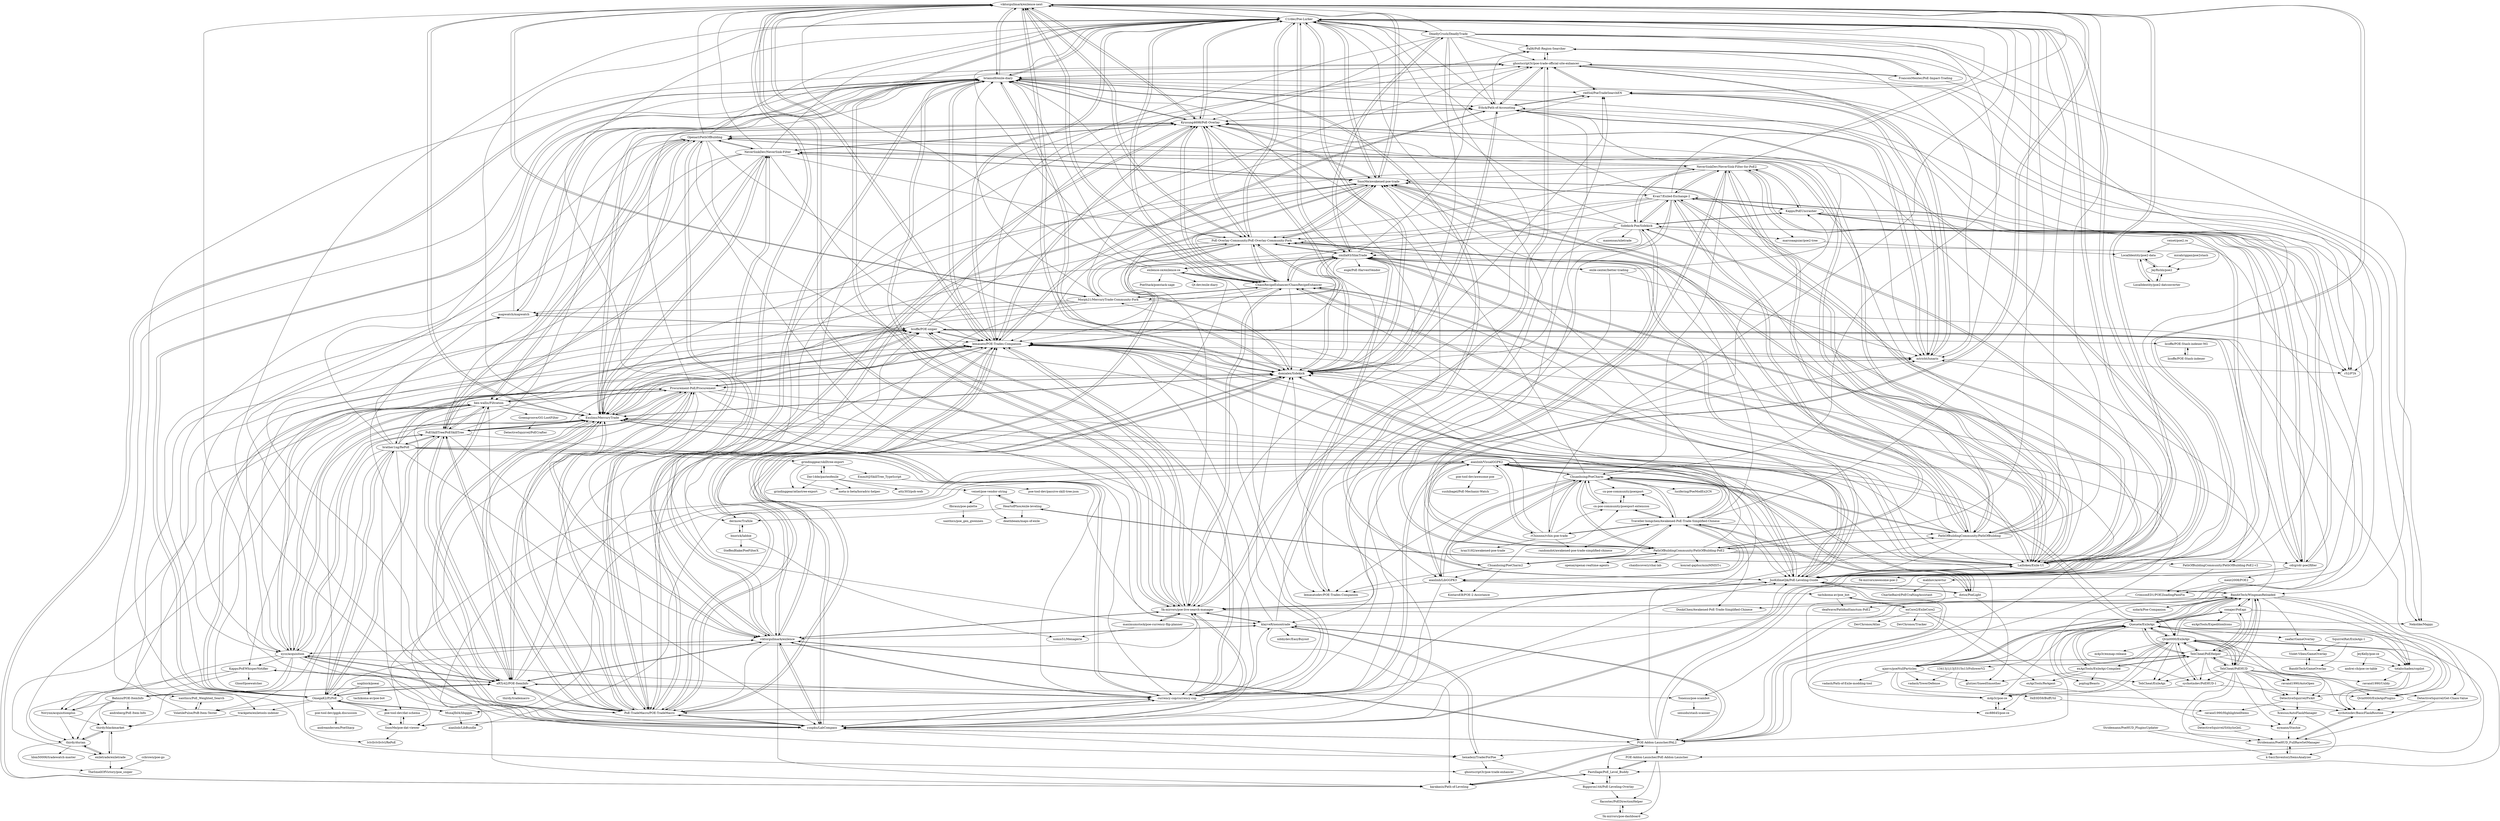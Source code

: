 digraph G {
"viktorgullmark/exilence-next" -> "C1rdec/Poe-Lurker"
"viktorgullmark/exilence-next" -> "ChaosRecipeEnhancer/ChaosRecipeEnhancer"
"viktorgullmark/exilence-next" -> "Kyusung4698/PoE-Overlay"
"viktorgullmark/exilence-next" -> "SnosMe/awakened-poe-trade"
"viktorgullmark/exilence-next" -> "lemasato/POE-Trades-Companion"
"viktorgullmark/exilence-next" -> "JusKillmeQik/PoE-Leveling-Guide"
"viktorgullmark/exilence-next" -> "PoE-Overlay-Community/PoE-Overlay-Community-Fork"
"viktorgullmark/exilence-next" -> "viktorgullmark/exilence"
"viktorgullmark/exilence-next" -> "domialex/Sidekick"
"viktorgullmark/exilence-next" -> "briansd9/exile-diary"
"viktorgullmark/exilence-next" -> "Exslims/MercuryTrade"
"viktorgullmark/exilence-next" -> "Lailloken/Exile-UI"
"viktorgullmark/exilence-next" -> "currency-cop/currency-cop"
"viktorgullmark/exilence-next" -> "5k-mirrors/poe-live-search-manager"
"viktorgullmark/exilence-next" -> "Morph21/MercuryTrade-Community-Fork"
"nogilnick/poeai" -> "OmegaK2/PyPoE"
"nogilnick/poeai" -> "tachikoma-av/poe-bot"
"yznpku/LabCompass" -> "lemasato/POE-Trades-Companion"
"yznpku/LabCompass" -> "Exslims/MercuryTrade"
"yznpku/LabCompass" -> "licoffe/POE-sniper"
"yznpku/LabCompass" -> "PoE-TradeMacro/POE-TradeMacro"
"yznpku/LabCompass" -> "hexadezi/TraderForPoe"
"yznpku/LabCompass" -> "POE-Addon-Launcher/PAL2"
"yznpku/LabCompass" -> "currency-cop/currency-cop"
"yznpku/LabCompass" -> "domialex/Sidekick"
"yznpku/LabCompass" -> "viktorgullmark/exilence"
"yznpku/LabCompass" -> "5k-mirrors/poe-live-search-manager"
"yznpku/LabCompass" -> "C1rdec/Poe-Lurker"
"yznpku/LabCompass" -> "JusKillmeQik/PoE-Leveling-Guide"
"yznpku/LabCompass" -> "briansd9/exile-diary"
"yznpku/LabCompass" -> "aRTy42/POE-ItemInfo"
"yznpku/LabCompass" -> "viktorgullmark/exilence-next"
"Pastillage/PoE_Level_Buddy" -> "karakasis/Path-of-Leveling"
"Pastillage/PoE_Level_Buddy" -> "Biggoron144/PoE-Leveling-Overlay"
"Pastillage/PoE_Level_Buddy" -> "POE-Addon-Launcher/PoE-Addon-Launcher"
"xyzz/acquisition" -> "Procurement-PoE/Procurement"
"xyzz/acquisition" -> "PoESkillTree/PoESkillTree"
"xyzz/acquisition" -> "ben-wallis/Filtration"
"xyzz/acquisition" -> "Exslims/MercuryTrade"
"xyzz/acquisition" -> "aRTy42/POE-ItemInfo"
"xyzz/acquisition" -> "lemasato/POE-Trades-Companion"
"xyzz/acquisition" -> "PoE-TradeMacro/POE-TradeMacro"
"xyzz/acquisition" -> "viktorgullmark/exilence"
"xyzz/acquisition" -> "Novynn/acquisitionplus"
"xyzz/acquisition" -> "Bahnzo/POE-ItemInfo"
"xyzz/acquisition" -> "Kapps/PoEWhisperNotifier"
"xyzz/acquisition" -> "thirdy/blackmarket"
"xyzz/acquisition" -> "licoffe/POE-sniper"
"xyzz/acquisition" -> "currency-cop/currency-cop"
"xyzz/acquisition" -> "yznpku/LabCompass"
"mahhov/arevtur" -> "CharlieBaird/PoECraftingAssistant"
"mahhov/arevtur" -> "m4p3r/poe-ce"
"briansd9/exile-diary" -> "ghostscript3r/poe-trade-official-site-enhancer"
"briansd9/exile-diary" -> "domialex/Sidekick"
"briansd9/exile-diary" -> "Ethck/Path-of-Accounting"
"briansd9/exile-diary" -> "C1rdec/Poe-Lurker"
"briansd9/exile-diary" -> "lemasato/POE-Trades-Companion"
"briansd9/exile-diary" -> "viktorgullmark/exilence-next"
"briansd9/exile-diary" -> "mapwatch/mapwatch"
"briansd9/exile-diary" -> "viktorgullmark/exilence"
"briansd9/exile-diary" -> "JusKillmeQik/PoE-Leveling-Guide"
"briansd9/exile-diary" -> "Kyusung4698/PoE-Overlay"
"briansd9/exile-diary" -> "mtricht/lunaris"
"briansd9/exile-diary" -> "karakasis/Path-of-Leveling"
"briansd9/exile-diary" -> "redSol/PoeTradeSearchEN"
"briansd9/exile-diary" -> "5k-mirrors/poe-live-search-manager"
"briansd9/exile-diary" -> "OmegaK2/PyPoE"
"JusKillmeQik/PoE-Leveling-Guide" -> "ChaosRecipeEnhancer/ChaosRecipeEnhancer"
"JusKillmeQik/PoE-Leveling-Guide" -> "C1rdec/Poe-Lurker"
"JusKillmeQik/PoE-Leveling-Guide" -> "PoE-Overlay-Community/PoE-Overlay-Community-Fork"
"JusKillmeQik/PoE-Leveling-Guide" -> "viktorgullmark/exilence-next"
"JusKillmeQik/PoE-Leveling-Guide" -> "lemasato/POE-Trades-Companion"
"JusKillmeQik/PoE-Leveling-Guide" -> "briansd9/exile-diary"
"JusKillmeQik/PoE-Leveling-Guide" -> "zmilla93/SlimTrade"
"JusKillmeQik/PoE-Leveling-Guide" -> "Lailloken/Exile-UI"
"JusKillmeQik/PoE-Leveling-Guide" -> "SnosMe/awakened-poe-trade"
"JusKillmeQik/PoE-Leveling-Guide" -> "Kyusung4698/PoE-Overlay"
"JusKillmeQik/PoE-Leveling-Guide" -> "domialex/Sidekick"
"JusKillmeQik/PoE-Leveling-Guide" -> "5k-mirrors/poe-live-search-manager"
"JusKillmeQik/PoE-Leveling-Guide" -> "Exslims/MercuryTrade"
"JusKillmeQik/PoE-Leveling-Guide" -> "BanditTech/WingmanReloaded"
"JusKillmeQik/PoE-Leveling-Guide" -> "POE-Addon-Launcher/PAL2"
"exile-center/better-trading" -> "mtricht/lunaris"
"exile-center/better-trading" -> "zmilla93/SlimTrade"
"exile-center/better-trading" -> "Ethck/Path-of-Accounting"
"exile-center/better-trading" -> "klayveR/xenontrade"
"Qvin0000/ExileApi" -> "Qvin0000/ExileApiPlugins"
"Qvin0000/ExileApi" -> "Queuete/ExileApi"
"Qvin0000/ExileApi" -> "sychotixdev/PoEHUD-1"
"Qvin0000/ExileApi" -> "TehCheat/PoEHelper"
"Qvin0000/ExileApi" -> "TehCheat/PoEHUD"
"Qvin0000/ExileApi" -> "TehCheat/ExileApi"
"Qvin0000/ExileApi" -> "m4p3r/exmap-release"
"Qvin0000/ExileApi" -> "DetectiveSquirrel/Pickit"
"Qvin0000/ExileApi" -> "sychotixdev/BasicFlaskRoutine"
"Qvin0000/ExileApi" -> "ravand1990/AutoOpen"
"Qvin0000/ExileApi" -> "ajaxvs/poeNullParticles"
"Qvin0000/ExileApi" -> "totalschaden/copilot"
"Qvin0000/ExileApi" -> "m4p3r/poe-ce"
"Qvin0000/ExileApi" -> "BanditTech/WingmanReloaded"
"Qvin0000/ExileApi" -> "zxc88645/poe-ce"
"BanditTech/WingmanReloaded" -> "TehCheat/PoEHelper"
"BanditTech/WingmanReloaded" -> "Queuete/ExileApi"
"BanditTech/WingmanReloaded" -> "ajaxvs/poeNullParticles"
"BanditTech/WingmanReloaded" -> "Qvin0000/ExileApi"
"BanditTech/WingmanReloaded" -> "5k-mirrors/poe-live-search-manager"
"BanditTech/WingmanReloaded" -> "nidark/Poe-Companion"
"BanditTech/WingmanReloaded" -> "nymann/Stashie"
"BanditTech/WingmanReloaded" -> "conajer/PoEapi"
"BanditTech/WingmanReloaded" -> "JusKillmeQik/PoE-Leveling-Guide"
"BanditTech/WingmanReloaded" -> "TehCheat/PoEHUD"
"BanditTech/WingmanReloaded" -> "sychotixdev/BasicFlaskRoutine"
"BanditTech/WingmanReloaded" -> "Qvin0000/ExileApiPlugins"
"BanditTech/WingmanReloaded" -> "lemasato/POE-Trades-Companion"
"BanditTech/WingmanReloaded" -> "totalschaden/copilot"
"BanditTech/WingmanReloaded" -> "zaafar/GameOverlay"
"POE-Addon-Launcher/PAL2" -> "Pastillage/PoE_Level_Buddy"
"POE-Addon-Launcher/PAL2" -> "karakasis/Path-of-Leveling"
"POE-Addon-Launcher/PAL2" -> "POE-Addon-Launcher/PoE-Addon-Launcher"
"POE-Addon-Launcher/PAL2" -> "klayveR/xenontrade"
"POE-Addon-Launcher/PAL2" -> "Ethck/Path-of-Accounting"
"POE-Addon-Launcher/PAL2" -> "yznpku/LabCompass"
"POE-Addon-Launcher/PAL2" -> "lemasato/POE-Trades-Companion"
"POE-Addon-Launcher/PAL2" -> "domialex/Sidekick"
"POE-Addon-Launcher/PAL2" -> "JusKillmeQik/PoE-Leveling-Guide"
"POE-Addon-Launcher/PAL2" -> "briansd9/exile-diary"
"POE-Addon-Launcher/PAL2" -> "mtricht/lunaris"
"POE-Addon-Launcher/PAL2" -> "viktorgullmark/exilence"
"POE-Addon-Launcher/PAL2" -> "Exslims/MercuryTrade"
"POE-Addon-Launcher/PAL2" -> "hexadezi/TraderForPoe"
"sychotixdev/PoEHUD-1" -> "Qvin0000/ExileApiPlugins"
"sychotixdev/PoEHUD-1" -> "m4p3r/poe-ce"
"sychotixdev/PoEHUD-1" -> "Qvin0000/ExileApi"
"POE-Addon-Launcher/PoE-Addon-Launcher" -> "5k-mirrors/poe-dashboard"
"POE-Addon-Launcher/PoE-Addon-Launcher" -> "flacostec/PoEDirectionHelper"
"POE-Addon-Launcher/PoE-Addon-Launcher" -> "Pastillage/PoE_Level_Buddy"
"Procurement-PoE/Procurement" -> "xyzz/acquisition"
"Procurement-PoE/Procurement" -> "PoESkillTree/PoESkillTree"
"Procurement-PoE/Procurement" -> "lemasato/POE-Trades-Companion"
"Procurement-PoE/Procurement" -> "ben-wallis/Filtration"
"Procurement-PoE/Procurement" -> "Exslims/MercuryTrade"
"Procurement-PoE/Procurement" -> "aRTy42/POE-ItemInfo"
"Procurement-PoE/Procurement" -> "domialex/Sidekick"
"Procurement-PoE/Procurement" -> "PoE-TradeMacro/POE-TradeMacro"
"Procurement-PoE/Procurement" -> "karakasis/Path-of-Leveling"
"Procurement-PoE/Procurement" -> "viktorgullmark/exilence"
"Procurement-PoE/Procurement" -> "briansd9/exile-diary"
"Procurement-PoE/Procurement" -> "JusKillmeQik/PoE-Leveling-Guide"
"Procurement-PoE/Procurement" -> "currency-cop/currency-cop"
"Procurement-PoE/Procurement" -> "OmegaK2/PyPoE"
"Procurement-PoE/Procurement" -> "yznpku/LabCompass"
"currency-cop/currency-cop" -> "Exslims/MercuryTrade"
"currency-cop/currency-cop" -> "lemasato/POE-Trades-Companion"
"currency-cop/currency-cop" -> "viktorgullmark/exilence"
"currency-cop/currency-cop" -> "briansd9/exile-diary"
"currency-cop/currency-cop" -> "PoE-TradeMacro/POE-TradeMacro"
"currency-cop/currency-cop" -> "viktorgullmark/exilence-next"
"currency-cop/currency-cop" -> "yznpku/LabCompass"
"currency-cop/currency-cop" -> "aRTy42/POE-ItemInfo"
"currency-cop/currency-cop" -> "domialex/Sidekick"
"currency-cop/currency-cop" -> "Kyusung4698/PoE-Overlay"
"currency-cop/currency-cop" -> "klayveR/xenontrade"
"currency-cop/currency-cop" -> "licoffe/POE-sniper"
"currency-cop/currency-cop" -> "JusKillmeQik/PoE-Leveling-Guide"
"currency-cop/currency-cop" -> "C1rdec/Poe-Lurker"
"currency-cop/currency-cop" -> "Ethck/Path-of-Accounting"
"hexadezi/TraderForPoe" -> "klayveR/xenontrade"
"hexadezi/TraderForPoe" -> "Biggoron144/PoE-Leveling-Overlay"
"hexadezi/TraderForPoe" -> "ghostscript3r/poe-trade-enhancer"
"klayveR/xenontrade" -> "hexadezi/TraderForPoe"
"klayveR/xenontrade" -> "viktorgullmark/exilence"
"klayveR/xenontrade" -> "POE-Addon-Launcher/PoE-Addon-Launcher"
"klayveR/xenontrade" -> "POE-Addon-Launcher/PAL2"
"klayveR/xenontrade" -> "lemasato/POE-Trades-Companion"
"klayveR/xenontrade" -> "redSol/PoeTradeSearchEN"
"klayveR/xenontrade" -> "nibbydev/EasyBuyout"
"klayveR/xenontrade" -> "5k-mirrors/poe-live-search-manager"
"klayveR/xenontrade" -> "karakasis/Path-of-Leveling"
"maximumstock/poe-currency-flip-planner" -> "5k-mirrors/poe-live-search-manager"
"maximumstock/poe-currency-flip-planner" -> "nomis51/Menagerie"
"maximumstock/poe-currency-flip-planner" -> "ghostscript3r/poe-trade-official-site-enhancer"
"VolatilePulse/PoB-Item-Tester" -> "xanthics/PoE_Weighted_Search"
"VolatilePulse/PoB-Item-Tester" -> "briansd9/exile-diary"
"zmilla93/SlimTrade" -> "Morph21/MercuryTrade-Community-Fork"
"zmilla93/SlimTrade" -> "C1rdec/Poe-Lurker"
"zmilla93/SlimTrade" -> "JusKillmeQik/PoE-Leveling-Guide"
"zmilla93/SlimTrade" -> "DeadlyCrush/DeadlyTrade"
"zmilla93/SlimTrade" -> "lemasatodev/POE-Trades-Companion"
"zmilla93/SlimTrade" -> "ChaosRecipeEnhancer/ChaosRecipeEnhancer"
"zmilla93/SlimTrade" -> "mapwatch/mapwatch"
"zmilla93/SlimTrade" -> "lemasato/POE-Trades-Companion"
"zmilla93/SlimTrade" -> "domialex/Sidekick"
"zmilla93/SlimTrade" -> "exile-center/better-trading"
"zmilla93/SlimTrade" -> "PoE-Overlay-Community/PoE-Overlay-Community-Fork"
"zmilla93/SlimTrade" -> "ghostscript3r/poe-trade-official-site-enhancer"
"zmilla93/SlimTrade" -> "esge/PoE-HarvestVendor"
"zmilla93/SlimTrade" -> "exilence-ce/exilence-ce"
"zmilla93/SlimTrade" -> "Lailloken/Exile-UI"
"xanthics/PoE_Weighted_Search" -> "VolatilePulse/PoB-Item-Tester"
"viktorgullmark/exilence" -> "Exslims/MercuryTrade"
"viktorgullmark/exilence" -> "lemasato/POE-Trades-Companion"
"viktorgullmark/exilence" -> "viktorgullmark/exilence-next"
"viktorgullmark/exilence" -> "currency-cop/currency-cop"
"viktorgullmark/exilence" -> "briansd9/exile-diary"
"viktorgullmark/exilence" -> "klayveR/xenontrade"
"viktorgullmark/exilence" -> "karakasis/Path-of-Leveling"
"viktorgullmark/exilence" -> "domialex/Sidekick"
"viktorgullmark/exilence" -> "Ethck/Path-of-Accounting"
"viktorgullmark/exilence" -> "yznpku/LabCompass"
"viktorgullmark/exilence" -> "aRTy42/POE-ItemInfo"
"viktorgullmark/exilence" -> "5k-mirrors/poe-live-search-manager"
"viktorgullmark/exilence" -> "POE-Addon-Launcher/PAL2"
"viktorgullmark/exilence" -> "PoE-TradeMacro/POE-TradeMacro"
"viktorgullmark/exilence" -> "xyzz/acquisition"
"5k-mirrors/poe-dashboard" -> "flacostec/PoEDirectionHelper"
"mapwatch/mapwatch" -> "ghostscript3r/poe-trade-official-site-enhancer"
"mapwatch/mapwatch" -> "briansd9/exile-diary"
"mapwatch/mapwatch" -> "licoffe/POE-sniper"
"karakasis/Path-of-Leveling" -> "Pastillage/PoE_Level_Buddy"
"karakasis/Path-of-Leveling" -> "briansd9/exile-diary"
"karakasis/Path-of-Leveling" -> "POE-Addon-Launcher/PAL2"
"ravand1990/AutoOpen" -> "DetectiveSquirrel/Pickit"
"flacostec/PoEDirectionHelper" -> "5k-mirrors/poe-dashboard"
"sychotixdev/BasicFlaskRoutine" -> "Stridemann/PoeHUD_FullRareSetManager"
"DetectiveSquirrel/SithylisQoL" -> "Stridemann/PoeHUD_FullRareSetManager"
"EmmittJ/SkillTree_TypeScript" -> "poe-tool-dev/passive-skill-tree-json"
"DetectiveSquirrel/Get-Chaos-Value" -> "sychotixdev/BasicFlaskRoutine"
"DetectiveSquirrel/Get-Chaos-Value" -> "Stridemann/PoeHUD_FullRareSetManager"
"Biggoron144/PoE-Leveling-Overlay" -> "Pastillage/PoE_Level_Buddy"
"Biggoron144/PoE-Leveling-Overlay" -> "flacostec/PoEDirectionHelper"
"DetectiveSquirrel/Pickit" -> "Xcesius/AutoFlaskManager"
"DetectiveSquirrel/Pickit" -> "sychotixdev/BasicFlaskRoutine"
"DetectiveSquirrel/Pickit" -> "ravand1990/HighlightedItems"
"0xE0D59/BuffUtil" -> "ravand1990/HighlightedItems"
"ghostscript3r/poe-trade-official-site-enhancer" -> "mtricht/lunaris"
"ghostscript3r/poe-trade-official-site-enhancer" -> "redSol/PoeTradeSearchEN"
"ghostscript3r/poe-trade-official-site-enhancer" -> "Fall6/PoE-Region-Searcher"
"ghostscript3r/poe-trade-official-site-enhancer" -> "FrancoisMentec/PoE-Impact-Trading"
"ghostscript3r/poe-trade-official-site-enhancer" -> "Ethck/Path-of-Accounting"
"ghostscript3r/poe-trade-official-site-enhancer" -> "Nekolike/Mappy"
"ghostscript3r/poe-trade-official-site-enhancer" -> "briansd9/exile-diary"
"ghostscript3r/poe-trade-official-site-enhancer" -> "r52/PTA"
"ghostscript3r/poe-trade-official-site-enhancer" -> "ghostscript3r/poe-trade-enhancer"
"ghostscript3r/poe-trade-official-site-enhancer" -> "5k-mirrors/poe-live-search-manager"
"C1rdec/Poe-Lurker" -> "Kyusung4698/PoE-Overlay"
"C1rdec/Poe-Lurker" -> "viktorgullmark/exilence-next"
"C1rdec/Poe-Lurker" -> "SnosMe/awakened-poe-trade"
"C1rdec/Poe-Lurker" -> "domialex/Sidekick"
"C1rdec/Poe-Lurker" -> "JusKillmeQik/PoE-Leveling-Guide"
"C1rdec/Poe-Lurker" -> "PoE-Overlay-Community/PoE-Overlay-Community-Fork"
"C1rdec/Poe-Lurker" -> "ChaosRecipeEnhancer/ChaosRecipeEnhancer"
"C1rdec/Poe-Lurker" -> "lemasato/POE-Trades-Companion"
"C1rdec/Poe-Lurker" -> "Lailloken/Exile-UI"
"C1rdec/Poe-Lurker" -> "briansd9/exile-diary"
"C1rdec/Poe-Lurker" -> "zmilla93/SlimTrade"
"C1rdec/Poe-Lurker" -> "5k-mirrors/poe-live-search-manager"
"C1rdec/Poe-Lurker" -> "Exslims/MercuryTrade"
"C1rdec/Poe-Lurker" -> "Ethck/Path-of-Accounting"
"C1rdec/Poe-Lurker" -> "DeadlyCrush/DeadlyTrade"
"mtricht/lunaris" -> "Ethck/Path-of-Accounting"
"mtricht/lunaris" -> "redSol/PoeTradeSearchEN"
"mtricht/lunaris" -> "ghostscript3r/poe-trade-official-site-enhancer"
"mtricht/lunaris" -> "Fall6/PoE-Region-Searcher"
"mtricht/lunaris" -> "r52/PTA"
"mtricht/lunaris" -> "domialex/Sidekick"
"SnosMe/awakened-poe-trade" -> "PathOfBuildingCommunity/PathOfBuilding"
"SnosMe/awakened-poe-trade" -> "C1rdec/Poe-Lurker"
"SnosMe/awakened-poe-trade" -> "viktorgullmark/exilence-next"
"SnosMe/awakened-poe-trade" -> "Kyusung4698/PoE-Overlay"
"SnosMe/awakened-poe-trade" -> "ChaosRecipeEnhancer/ChaosRecipeEnhancer"
"SnosMe/awakened-poe-trade" -> "PoE-Overlay-Community/PoE-Overlay-Community-Fork"
"SnosMe/awakened-poe-trade" -> "NeverSinkDev/NeverSink-Filter"
"SnosMe/awakened-poe-trade" -> "PoE-TradeMacro/POE-TradeMacro"
"SnosMe/awakened-poe-trade" -> "lemasato/POE-Trades-Companion"
"SnosMe/awakened-poe-trade" -> "JusKillmeQik/PoE-Leveling-Guide"
"SnosMe/awakened-poe-trade" -> "Lailloken/Exile-UI"
"SnosMe/awakened-poe-trade" -> "Openarl/PathOfBuilding"
"SnosMe/awakened-poe-trade" -> "Kvan7/Exiled-Exchange-2"
"SnosMe/awakened-poe-trade" -> "domialex/Sidekick"
"SnosMe/awakened-poe-trade" -> "Exslims/MercuryTrade"
"Kapps/PoEWhisperNotifier" -> "Novynn/acquisitionplus"
"Kapps/PoEWhisperNotifier" -> "aRTy42/POE-ItemInfo"
"Kapps/PoEWhisperNotifier" -> "Gloorf/poewatcher"
"Kapps/PoEWhisperNotifier" -> "thirdy/durian"
"PathOfBuildingCommunity/PathOfBuilding" -> "SnosMe/awakened-poe-trade"
"PathOfBuildingCommunity/PathOfBuilding" -> "Openarl/PathOfBuilding"
"PathOfBuildingCommunity/PathOfBuilding" -> "NeverSinkDev/NeverSink-Filter"
"PathOfBuildingCommunity/PathOfBuilding" -> "Kyusung4698/PoE-Overlay"
"PathOfBuildingCommunity/PathOfBuilding" -> "C1rdec/Poe-Lurker"
"PathOfBuildingCommunity/PathOfBuilding" -> "viktorgullmark/exilence-next"
"PathOfBuildingCommunity/PathOfBuilding" -> "Chuanhsing/PoeCharm"
"PathOfBuildingCommunity/PathOfBuilding" -> "NeverSinkDev/NeverSink-Filter-for-PoE2"
"PathOfBuildingCommunity/PathOfBuilding" -> "PoE-TradeMacro/POE-TradeMacro"
"PathOfBuildingCommunity/PathOfBuilding" -> "PoE-Overlay-Community/PoE-Overlay-Community-Fork"
"PathOfBuildingCommunity/PathOfBuilding" -> "Lailloken/Exile-UI"
"PathOfBuildingCommunity/PathOfBuilding" -> "PathOfBuildingCommunity/PathOfBuilding-PoE2"
"PathOfBuildingCommunity/PathOfBuilding" -> "ChaosRecipeEnhancer/ChaosRecipeEnhancer"
"PathOfBuildingCommunity/PathOfBuilding" -> "lemasato/POE-Trades-Companion"
"PathOfBuildingCommunity/PathOfBuilding" -> "JusKillmeQik/PoE-Leveling-Guide"
"domialex/Sidekick" -> "Ethck/Path-of-Accounting"
"domialex/Sidekick" -> "Kyusung4698/PoE-Overlay"
"domialex/Sidekick" -> "C1rdec/Poe-Lurker"
"domialex/Sidekick" -> "lemasato/POE-Trades-Companion"
"domialex/Sidekick" -> "briansd9/exile-diary"
"domialex/Sidekick" -> "mtricht/lunaris"
"domialex/Sidekick" -> "PoE-Overlay-Community/PoE-Overlay-Community-Fork"
"domialex/Sidekick" -> "viktorgullmark/exilence-next"
"domialex/Sidekick" -> "redSol/PoeTradeSearchEN"
"domialex/Sidekick" -> "Exslims/MercuryTrade"
"domialex/Sidekick" -> "JusKillmeQik/PoE-Leveling-Guide"
"domialex/Sidekick" -> "Procurement-PoE/Procurement"
"domialex/Sidekick" -> "PoE-TradeMacro/POE-TradeMacro"
"domialex/Sidekick" -> "viktorgullmark/exilence"
"domialex/Sidekick" -> "SnosMe/awakened-poe-trade"
"PoESkillTree/PoESkillTree" -> "ben-wallis/Filtration"
"PoESkillTree/PoESkillTree" -> "Procurement-PoE/Procurement"
"PoESkillTree/PoESkillTree" -> "xyzz/acquisition"
"PoESkillTree/PoESkillTree" -> "Openarl/PathOfBuilding"
"PoESkillTree/PoESkillTree" -> "PoE-TradeMacro/POE-TradeMacro"
"PoESkillTree/PoESkillTree" -> "Exslims/MercuryTrade"
"PoESkillTree/PoESkillTree" -> "aRTy42/POE-ItemInfo"
"PoESkillTree/PoESkillTree" -> "NeverSinkDev/NeverSink-Filter"
"PoESkillTree/PoESkillTree" -> "lemasato/POE-Trades-Companion"
"PoESkillTree/PoESkillTree" -> "OmegaK2/PyPoE"
"PoESkillTree/PoESkillTree" -> "Kyusung4698/PoE-Overlay"
"PoESkillTree/PoESkillTree" -> "currency-cop/currency-cop"
"PoESkillTree/PoESkillTree" -> "viktorgullmark/exilence"
"PoESkillTree/PoESkillTree" -> "brather1ng/RePoE"
"PoESkillTree/PoESkillTree" -> "briansd9/exile-diary"
"Kyusung4698/PoE-Overlay" -> "domialex/Sidekick"
"Kyusung4698/PoE-Overlay" -> "C1rdec/Poe-Lurker"
"Kyusung4698/PoE-Overlay" -> "PoE-Overlay-Community/PoE-Overlay-Community-Fork"
"Kyusung4698/PoE-Overlay" -> "viktorgullmark/exilence-next"
"Kyusung4698/PoE-Overlay" -> "lemasato/POE-Trades-Companion"
"Kyusung4698/PoE-Overlay" -> "SnosMe/awakened-poe-trade"
"Kyusung4698/PoE-Overlay" -> "Exslims/MercuryTrade"
"Kyusung4698/PoE-Overlay" -> "PoE-TradeMacro/POE-TradeMacro"
"Kyusung4698/PoE-Overlay" -> "briansd9/exile-diary"
"Kyusung4698/PoE-Overlay" -> "Ethck/Path-of-Accounting"
"Kyusung4698/PoE-Overlay" -> "JusKillmeQik/PoE-Leveling-Guide"
"Kyusung4698/PoE-Overlay" -> "ChaosRecipeEnhancer/ChaosRecipeEnhancer"
"Kyusung4698/PoE-Overlay" -> "Openarl/PathOfBuilding"
"Kyusung4698/PoE-Overlay" -> "mtricht/lunaris"
"Kyusung4698/PoE-Overlay" -> "NeverSinkDev/NeverSink-Filter"
"PoE-Overlay-Community/PoE-Overlay-Community-Fork" -> "Kyusung4698/PoE-Overlay"
"PoE-Overlay-Community/PoE-Overlay-Community-Fork" -> "C1rdec/Poe-Lurker"
"PoE-Overlay-Community/PoE-Overlay-Community-Fork" -> "JusKillmeQik/PoE-Leveling-Guide"
"PoE-Overlay-Community/PoE-Overlay-Community-Fork" -> "ChaosRecipeEnhancer/ChaosRecipeEnhancer"
"PoE-Overlay-Community/PoE-Overlay-Community-Fork" -> "viktorgullmark/exilence-next"
"PoE-Overlay-Community/PoE-Overlay-Community-Fork" -> "domialex/Sidekick"
"PoE-Overlay-Community/PoE-Overlay-Community-Fork" -> "SnosMe/awakened-poe-trade"
"PoE-Overlay-Community/PoE-Overlay-Community-Fork" -> "Lailloken/Exile-UI"
"PoE-Overlay-Community/PoE-Overlay-Community-Fork" -> "lemasato/POE-Trades-Companion"
"PoE-Overlay-Community/PoE-Overlay-Community-Fork" -> "Morph21/MercuryTrade-Community-Fork"
"PoE-Overlay-Community/PoE-Overlay-Community-Fork" -> "briansd9/exile-diary"
"PoE-Overlay-Community/PoE-Overlay-Community-Fork" -> "PoE-TradeMacro/POE-TradeMacro"
"PoE-Overlay-Community/PoE-Overlay-Community-Fork" -> "Exslims/MercuryTrade"
"PoE-Overlay-Community/PoE-Overlay-Community-Fork" -> "zmilla93/SlimTrade"
"PoE-Overlay-Community/PoE-Overlay-Community-Fork" -> "POE-Addon-Launcher/PAL2"
"rChinnnn/rchin-poe-trade" -> "Chuanhsing/PoeCharm"
"rChinnnn/rchin-poe-trade" -> "aianlinb/VisualGGPK2"
"rChinnnn/rchin-poe-trade" -> "Traveller-hongchen/Awakened-PoE-Trade-Simplified-Chinese"
"rChinnnn/rchin-poe-trade" -> "hray3182/awakened-poe-trade"
"rChinnnn/rchin-poe-trade" -> "lemasato/POE-Trades-Companion"
"rChinnnn/rchin-poe-trade" -> "C1rdec/Poe-Lurker"
"rChinnnn/rchin-poe-trade" -> "cn-poe-community/poexport-extension"
"rChinnnn/rchin-poe-trade" -> "randomdot/awakened-poe-trade-simplified-chinese"
"TehCheat/PoEHelper" -> "exApiTools/ExileApi-Compiled"
"TehCheat/PoEHelper" -> "Queuete/ExileApi"
"TehCheat/PoEHelper" -> "Qvin0000/ExileApi"
"TehCheat/PoEHelper" -> "totalschaden/copilot"
"TehCheat/PoEHelper" -> "conajer/PoEapi"
"TehCheat/PoEHelper" -> "BanditTech/WingmanReloaded"
"TehCheat/PoEHelper" -> "TehCheat/PoEHUD"
"TehCheat/PoEHelper" -> "Qvin0000/ExileApiPlugins"
"TehCheat/PoEHelper" -> "sychotixdev/PoEHUD-1"
"TehCheat/PoEHelper" -> "ajaxvs/poeNullParticles"
"TehCheat/PoEHelper" -> "TehCheat/ExileApi"
"TehCheat/PoEHelper" -> "DetectiveSquirrel/Pickit"
"Queuete/ExileApi" -> "Qvin0000/ExileApi"
"Queuete/ExileApi" -> "TehCheat/PoEHelper"
"Queuete/ExileApi" -> "conajer/PoEapi"
"Queuete/ExileApi" -> "sychotixdev/PoEHUD-1"
"Queuete/ExileApi" -> "totalschaden/copilot"
"Queuete/ExileApi" -> "zaafar/GameOverlay"
"Queuete/ExileApi" -> "TehCheat/PoEHUD"
"Queuete/ExileApi" -> "exApiTools/ExileApi-Compiled"
"Queuete/ExileApi" -> "TehCheat/ExileApi"
"Queuete/ExileApi" -> "Qvin0000/ExileApiPlugins"
"Queuete/ExileApi" -> "BanditTech/WingmanReloaded"
"Queuete/ExileApi" -> "13413j1j13j5315n13/FollowerV2"
"Queuete/ExileApi" -> "m4p3r/poe-ce"
"Queuete/ExileApi" -> "DetectiveSquirrel/Get-Chaos-Value"
"Queuete/ExileApi" -> "zxc88645/poe-ce"
"zaafar/GameOverlay" -> "Violet-Vibes/GameOverlay"
"conajer/PoEapi" -> "Queuete/ExileApi"
"conajer/PoEapi" -> "TehCheat/PoEHelper"
"conajer/PoEapi" -> "totalschaden/copilot"
"conajer/PoEapi" -> "BanditTech/WingmanReloaded"
"conajer/PoEapi" -> "exApiTools/ExpeditionIcons"
"totalschaden/copilot" -> "DetectiveSquirrel/Pickit"
"totalschaden/copilot" -> "sychotixdev/BasicFlaskRoutine"
"totalschaden/copilot" -> "ravand1990/UnIdy"
"FrancoisMentec/PoE-Impact-Trading" -> "Fall6/PoE-Region-Searcher"
"FrancoisMentec/PoE-Impact-Trading" -> "ghostscript3r/poe-trade-official-site-enhancer"
"FrancoisMentec/PoE-Impact-Trading" -> "r52/PTA"
"Ethck/Path-of-Accounting" -> "mtricht/lunaris"
"Ethck/Path-of-Accounting" -> "redSol/PoeTradeSearchEN"
"Ethck/Path-of-Accounting" -> "domialex/Sidekick"
"Ethck/Path-of-Accounting" -> "r52/PTA"
"Ethck/Path-of-Accounting" -> "ghostscript3r/poe-trade-official-site-enhancer"
"Ethck/Path-of-Accounting" -> "briansd9/exile-diary"
"Ethck/Path-of-Accounting" -> "Fall6/PoE-Region-Searcher"
"Ethck/Path-of-Accounting" -> "lemasato/POE-Trades-Companion"
"Ethck/Path-of-Accounting" -> "Kyusung4698/PoE-Overlay"
"DeadlyCrush/DeadlyTrade" -> "zmilla93/SlimTrade"
"DeadlyCrush/DeadlyTrade" -> "mtricht/lunaris"
"DeadlyCrush/DeadlyTrade" -> "C1rdec/Poe-Lurker"
"DeadlyCrush/DeadlyTrade" -> "domialex/Sidekick"
"DeadlyCrush/DeadlyTrade" -> "Kyusung4698/PoE-Overlay"
"DeadlyCrush/DeadlyTrade" -> "lemasato/POE-Trades-Companion"
"DeadlyCrush/DeadlyTrade" -> "ghostscript3r/poe-trade-official-site-enhancer"
"DeadlyCrush/DeadlyTrade" -> "Ethck/Path-of-Accounting"
"DeadlyCrush/DeadlyTrade" -> "JusKillmeQik/PoE-Leveling-Guide"
"DeadlyCrush/DeadlyTrade" -> "viktorgullmark/exilence-next"
"DeadlyCrush/DeadlyTrade" -> "BanditTech/WingmanReloaded"
"DeadlyCrush/DeadlyTrade" -> "Fall6/PoE-Region-Searcher"
"DeadlyCrush/DeadlyTrade" -> "5k-mirrors/poe-live-search-manager"
"DeadlyCrush/DeadlyTrade" -> "redSol/PoeTradeSearchEN"
"Fall6/PoE-Region-Searcher" -> "FrancoisMentec/PoE-Impact-Trading"
"Fall6/PoE-Region-Searcher" -> "ghostscript3r/poe-trade-official-site-enhancer"
"Fall6/PoE-Region-Searcher" -> "Nekolike/Mappy"
"redSol/PoeTradeSearchEN" -> "mtricht/lunaris"
"redSol/PoeTradeSearchEN" -> "ghostscript3r/poe-trade-official-site-enhancer"
"redSol/PoeTradeSearchEN" -> "Ethck/Path-of-Accounting"
"redSol/PoeTradeSearchEN" -> "r52/PTA"
"redSol/PoeTradeSearchEN" -> "Nekolike/Mappy"
"MuxaJIbI4/libggpk" -> "aianlinb/LibBundle"
"MuxaJIbI4/libggpk" -> "OmegaK2/PyPoE"
"m4p3r/poe-ce" -> "zxc88645/poe-ce"
"poe-tool-dev/ggpk.discussion" -> "andreandersen/PoeSharp"
"SnosMe/poe-dat-viewer" -> "poe-tool-dev/dat-schema"
"SnosMe/poe-dat-viewer" -> "lvlvllvlvllvlvl/RePoE"
"zxc88645/poe-ce" -> "m4p3r/poe-ce"
"13413j1j13j5315n13/FollowerV2" -> "0xE0D59/BuffUtil"
"13413j1j13j5315n13/FollowerV2" -> "vadash/TowerDefense"
"Qvin0000/ExileApiPlugins" -> "sychotixdev/BasicFlaskRoutine"
"ChaosRecipeEnhancer/ChaosRecipeEnhancer" -> "viktorgullmark/exilence-next"
"ChaosRecipeEnhancer/ChaosRecipeEnhancer" -> "JusKillmeQik/PoE-Leveling-Guide"
"ChaosRecipeEnhancer/ChaosRecipeEnhancer" -> "C1rdec/Poe-Lurker"
"ChaosRecipeEnhancer/ChaosRecipeEnhancer" -> "PoE-Overlay-Community/PoE-Overlay-Community-Fork"
"ChaosRecipeEnhancer/ChaosRecipeEnhancer" -> "Lailloken/Exile-UI"
"ChaosRecipeEnhancer/ChaosRecipeEnhancer" -> "SnosMe/awakened-poe-trade"
"ChaosRecipeEnhancer/ChaosRecipeEnhancer" -> "lemasato/POE-Trades-Companion"
"ChaosRecipeEnhancer/ChaosRecipeEnhancer" -> "Kyusung4698/PoE-Overlay"
"ChaosRecipeEnhancer/ChaosRecipeEnhancer" -> "zmilla93/SlimTrade"
"ChaosRecipeEnhancer/ChaosRecipeEnhancer" -> "exilence-ce/exilence-ce"
"ChaosRecipeEnhancer/ChaosRecipeEnhancer" -> "Morph21/MercuryTrade-Community-Fork"
"ChaosRecipeEnhancer/ChaosRecipeEnhancer" -> "5k-mirrors/poe-live-search-manager"
"ChaosRecipeEnhancer/ChaosRecipeEnhancer" -> "Exslims/MercuryTrade"
"ChaosRecipeEnhancer/ChaosRecipeEnhancer" -> "domialex/Sidekick"
"ChaosRecipeEnhancer/ChaosRecipeEnhancer" -> "briansd9/exile-diary"
"Chuanhsing/PoeCharm" -> "Traveller-hongchen/Awakened-PoE-Trade-Simplified-Chinese"
"Chuanhsing/PoeCharm" -> "Chuanhsing/PoeCharm2"
"Chuanhsing/PoeCharm" -> "dotsx/PoeLight"
"Chuanhsing/PoeCharm" -> "aianlinb/VisualGGPK2"
"Chuanhsing/PoeCharm" -> "cn-poe-community/poexport-extension"
"Chuanhsing/PoeCharm" -> "C1rdec/Poe-Lurker"
"Chuanhsing/PoeCharm" -> "aianlinb/LibGGPK3"
"Chuanhsing/PoeCharm" -> "PathOfBuildingCommunity/PathOfBuilding"
"Chuanhsing/PoeCharm" -> "rChinnnn/rchin-poe-trade"
"Chuanhsing/PoeCharm" -> "SnosMe/awakened-poe-trade"
"Chuanhsing/PoeCharm" -> "cn-poe-community/poexport"
"Chuanhsing/PoeCharm" -> "lucifering/PoeModEn2CN"
"Chuanhsing/PoeCharm" -> "PathOfBuildingCommunity/PathOfBuilding-PoE2"
"Chuanhsing/PoeCharm" -> "lemasatodev/POE-Trades-Companion"
"Chuanhsing/PoeCharm" -> "JusKillmeQik/PoE-Leveling-Guide"
"aianlinb/VisualGGPK2" -> "aianlinb/LibGGPK3"
"aianlinb/VisualGGPK2" -> "aianlinb/LibBundle"
"aianlinb/VisualGGPK2" -> "Chuanhsing/PoeCharm"
"aianlinb/VisualGGPK2" -> "dotsx/PoeLight"
"aianlinb/VisualGGPK2" -> "Queuete/ExileApi"
"aianlinb/VisualGGPK2" -> "SnosMe/poe-dat-viewer"
"aianlinb/VisualGGPK2" -> "ajaxvs/poeNullParticles"
"aianlinb/VisualGGPK2" -> "poe-tool-dev/dat-schema"
"aianlinb/VisualGGPK2" -> "rChinnnn/rchin-poe-trade"
"aianlinb/VisualGGPK2" -> "MuxaJIbI4/libggpk"
"aianlinb/VisualGGPK2" -> "Traveller-hongchen/Awakened-PoE-Trade-Simplified-Chinese"
"aianlinb/VisualGGPK2" -> "Qvin0000/ExileApi"
"aianlinb/VisualGGPK2" -> "poe-tool-dev/awesome-poe"
"OmegaK2/PyPoE" -> "brather1ng/RePoE"
"OmegaK2/PyPoE" -> "MuxaJIbI4/libggpk"
"OmegaK2/PyPoE" -> "briansd9/exile-diary"
"OmegaK2/PyPoE" -> "SnosMe/poe-dat-viewer"
"OmegaK2/PyPoE" -> "aRTy42/POE-ItemInfo"
"OmegaK2/PyPoE" -> "trackpete/exiletools-indexer"
"OmegaK2/PyPoE" -> "VolatilePulse/PoB-Item-Tester"
"OmegaK2/PyPoE" -> "poe-tool-dev/ggpk.discussion"
"OmegaK2/PyPoE" -> "PoESkillTree/PoESkillTree"
"OmegaK2/PyPoE" -> "mapwatch/mapwatch"
"OmegaK2/PyPoE" -> "Exslims/MercuryTrade"
"OmegaK2/PyPoE" -> "5k-mirrors/poe-live-search-manager"
"OmegaK2/PyPoE" -> "poe-tool-dev/dat-schema"
"OmegaK2/PyPoE" -> "Procurement-PoE/Procurement"
"OmegaK2/PyPoE" -> "licoffe/POE-sniper"
"grindinggear/skilltree-export" -> "grindinggear/atlastree-export"
"grindinggear/skilltree-export" -> "Dav1dde/pasteofexile"
"grindinggear/skilltree-export" -> "EmmittJ/SkillTree_TypeScript"
"grindinggear/skilltree-export" -> "meta-is-beta/horadric-helper"
"ben-wallis/Filtration" -> "PoESkillTree/PoESkillTree"
"ben-wallis/Filtration" -> "aRTy42/POE-ItemInfo"
"ben-wallis/Filtration" -> "xyzz/acquisition"
"ben-wallis/Filtration" -> "Procurement-PoE/Procurement"
"ben-wallis/Filtration" -> "lemasato/POE-Trades-Companion"
"ben-wallis/Filtration" -> "Exslims/MercuryTrade"
"ben-wallis/Filtration" -> "PoE-TradeMacro/POE-TradeMacro"
"ben-wallis/Filtration" -> "Kapps/PoEWhisperNotifier"
"ben-wallis/Filtration" -> "thirdy/durian"
"ben-wallis/Filtration" -> "licoffe/POE-sniper"
"ben-wallis/Filtration" -> "exiletrade/exiletrade"
"ben-wallis/Filtration" -> "Openarl/PathOfBuilding"
"ben-wallis/Filtration" -> "yznpku/LabCompass"
"ben-wallis/Filtration" -> "Greengroove/GG-LootFilter"
"ben-wallis/Filtration" -> "Novynn/acquisitionplus"
"JeyKelly/poe-ce" -> "andrei-cb/poe-ce-table"
"JeyKelly/poe-ce" -> "totalschaden/copilot"
"Morph21/MercuryTrade-Community-Fork" -> "zmilla93/SlimTrade"
"Morph21/MercuryTrade-Community-Fork" -> "PoE-Overlay-Community/PoE-Overlay-Community-Fork"
"Morph21/MercuryTrade-Community-Fork" -> "Exslims/MercuryTrade"
"Morph21/MercuryTrade-Community-Fork" -> "ChaosRecipeEnhancer/ChaosRecipeEnhancer"
"Morph21/MercuryTrade-Community-Fork" -> "dermow/TraXile"
"Morph21/MercuryTrade-Community-Fork" -> "briansd9/exile-diary"
"Morph21/MercuryTrade-Community-Fork" -> "viktorgullmark/exilence-next"
"Morph21/MercuryTrade-Community-Fork" -> "mapwatch/mapwatch"
"Morph21/MercuryTrade-Community-Fork" -> "redSol/PoeTradeSearchEN"
"Morph21/MercuryTrade-Community-Fork" -> "r52/PTA"
"Morph21/MercuryTrade-Community-Fork" -> "xanthics/PoE_Weighted_Search"
"poe-tool-dev/awesome-poe" -> "sushibagel/PoE-Mechanic-Watch"
"poe-tool-dev/dat-schema" -> "SnosMe/poe-dat-viewer"
"Dav1dde/pasteofexile" -> "atty303/pob-web"
"Dav1dde/pasteofexile" -> "grindinggear/skilltree-export"
"Dav1dde/pasteofexile" -> "grindinggear/atlastree-export"
"Dav1dde/pasteofexile" -> "veiset/poe-vendor-string"
"Dav1dde/pasteofexile" -> "meta-is-beta/horadric-helper"
"Sidekick-Poe/Sidekick" -> "Kvan7/Exiled-Exchange-2"
"Sidekick-Poe/Sidekick" -> "NeverSinkDev/NeverSink-Filter-for-PoE2"
"Sidekick-Poe/Sidekick" -> "Lailloken/Exile-UI"
"Sidekick-Poe/Sidekick" -> "C1rdec/Poe-Lurker"
"Sidekick-Poe/Sidekick" -> "cdrg/cdr-poe2filter"
"Sidekick-Poe/Sidekick" -> "zmilla93/SlimTrade"
"Sidekick-Poe/Sidekick" -> "domialex/Sidekick"
"Sidekick-Poe/Sidekick" -> "maxensas/xiletrade"
"Sidekick-Poe/Sidekick" -> "PoE-Overlay-Community/PoE-Overlay-Community-Fork"
"Sidekick-Poe/Sidekick" -> "SnosMe/awakened-poe-trade"
"Sidekick-Poe/Sidekick" -> "5k-mirrors/poe-live-search-manager"
"Sidekick-Poe/Sidekick" -> "Kapps/PoEUncrasher"
"Sidekick-Poe/Sidekick" -> "PathOfBuildingCommunity/PathOfBuilding-PoE2-v2"
"Sidekick-Poe/Sidekick" -> "PathOfBuildingCommunity/PathOfBuilding-PoE2"
"Sidekick-Poe/Sidekick" -> "marcoaaguiar/poe2-tree"
"Lailloken/Exile-UI" -> "C1rdec/Poe-Lurker"
"Lailloken/Exile-UI" -> "ChaosRecipeEnhancer/ChaosRecipeEnhancer"
"Lailloken/Exile-UI" -> "JusKillmeQik/PoE-Leveling-Guide"
"Lailloken/Exile-UI" -> "PoE-Overlay-Community/PoE-Overlay-Community-Fork"
"Lailloken/Exile-UI" -> "HeartofPhos/exile-leveling"
"Lailloken/Exile-UI" -> "SnosMe/awakened-poe-trade"
"Lailloken/Exile-UI" -> "viktorgullmark/exilence-next"
"Lailloken/Exile-UI" -> "Kvan7/Exiled-Exchange-2"
"Lailloken/Exile-UI" -> "lemasato/POE-Trades-Companion"
"Lailloken/Exile-UI" -> "Sidekick-Poe/Sidekick"
"Lailloken/Exile-UI" -> "zmilla93/SlimTrade"
"Lailloken/Exile-UI" -> "domialex/Sidekick"
"Lailloken/Exile-UI" -> "Kyusung4698/PoE-Overlay"
"Lailloken/Exile-UI" -> "Exslims/MercuryTrade"
"Lailloken/Exile-UI" -> "Morph21/MercuryTrade-Community-Fork"
"thirdy/durian" -> "thirdy/blackmarket"
"thirdy/durian" -> "TheSmellOfVictory/poe_sniper"
"thirdy/durian" -> "exiletrade/exiletrade"
"thirdy/durian" -> "hbm50006/tradewatch-master"
"trackpete/exiletools-indexer" -> "thirdy/blackmarket"
"aianlinb/LibGGPK3" -> "aianlinb/VisualGGPK2"
"aianlinb/LibGGPK3" -> "dotsx/PoeLight"
"aianlinb/LibGGPK3" -> "Traveller-hongchen/Awakened-PoE-Trade-Simplified-Chinese"
"aianlinb/LibGGPK3" -> "SnosMe/poe-dat-viewer"
"aianlinb/LibGGPK3" -> "Chuanhsing/PoeCharm"
"aianlinb/LibGGPK3" -> "tachikoma-av/poe_bot"
"aianlinb/LibGGPK3" -> "lemasatodev/POE-Trades-Companion"
"aianlinb/LibGGPK3" -> "KintaroEB/POE-2-Assistance"
"ajaxvs/poeNullParticles" -> "vadash/Path-of-Exile-modding-tool"
"ajaxvs/poeNullParticles" -> "vadash/TowerDefense"
"ajaxvs/poeNullParticles" -> "BanditTech/WingmanReloaded"
"ajaxvs/poeNullParticles" -> "Qvin0000/ExileApi"
"ajaxvs/poeNullParticles" -> "sychotixdev/BasicFlaskRoutine"
"ajaxvs/poeNullParticles" -> "m4p3r/poe-ce"
"ajaxvs/poeNullParticles" -> "TehCheat/PoEHelper"
"ajaxvs/poeNullParticles" -> "glutzer/SneedSmoother"
"ajaxvs/poeNullParticles" -> "Queuete/ExileApi"
"cn-poe-community/poexport-extension" -> "cn-poe-community/poexport"
"cn-poe-community/poexport-extension" -> "Traveller-hongchen/Awakened-PoE-Trade-Simplified-Chinese"
"cn-poe-community/poexport-extension" -> "Chuanhsing/PoeCharm"
"veiset/poe-vendor-string" -> "deathbeam/maps-of-exile"
"veiset/poe-vendor-string" -> "HeartofPhos/exile-leveling"
"veiset/poe-vendor-string" -> "flbraun/poe-palette"
"bnorick/labbie" -> "SteffenBlake/PoeFilterX"
"bnorick/labbie" -> "dermow/TraXile"
"bnorick/labbie" -> "nomis51/Menagerie"
"HeartofPhos/exile-leveling" -> "veiset/poe-vendor-string"
"HeartofPhos/exile-leveling" -> "Lailloken/Exile-UI"
"HeartofPhos/exile-leveling" -> "dermow/TraXile"
"HeartofPhos/exile-leveling" -> "deathbeam/maps-of-exile"
"Novynn/acquisitionplus" -> "thirdy/blackmarket"
"Novynn/acquisitionplus" -> "thirdy/durian"
"thirdy/blackmarket" -> "thirdy/durian"
"thirdy/blackmarket" -> "exiletrade/exiletrade"
"Bahnzo/POE-ItemInfo" -> "thirdy/durian"
"Bahnzo/POE-ItemInfo" -> "Novynn/acquisitionplus"
"Bahnzo/POE-ItemInfo" -> "thirdy/blackmarket"
"Bahnzo/POE-ItemInfo" -> "aRTy42/POE-ItemInfo"
"Bahnzo/POE-ItemInfo" -> "andreberg/PoE-Item-Info"
"dermow/TraXile" -> "bnorick/labbie"
"NeverSinkDev/NeverSink-Filter" -> "Openarl/PathOfBuilding"
"NeverSinkDev/NeverSink-Filter" -> "PoE-TradeMacro/POE-TradeMacro"
"NeverSinkDev/NeverSink-Filter" -> "SnosMe/awakened-poe-trade"
"NeverSinkDev/NeverSink-Filter" -> "PathOfBuildingCommunity/PathOfBuilding"
"NeverSinkDev/NeverSink-Filter" -> "PoESkillTree/PoESkillTree"
"NeverSinkDev/NeverSink-Filter" -> "Exslims/MercuryTrade"
"NeverSinkDev/NeverSink-Filter" -> "lemasato/POE-Trades-Companion"
"NeverSinkDev/NeverSink-Filter" -> "Kyusung4698/PoE-Overlay"
"NeverSinkDev/NeverSink-Filter" -> "viktorgullmark/exilence-next"
"NeverSinkDev/NeverSink-Filter" -> "C1rdec/Poe-Lurker"
"NeverSinkDev/NeverSink-Filter" -> "aRTy42/POE-ItemInfo"
"NeverSinkDev/NeverSink-Filter" -> "PoE-Overlay-Community/PoE-Overlay-Community-Fork"
"NeverSinkDev/NeverSink-Filter" -> "NeverSinkDev/NeverSink-Filter-for-PoE2"
"NeverSinkDev/NeverSink-Filter" -> "ben-wallis/Filtration"
"NeverSinkDev/NeverSink-Filter" -> "xyzz/acquisition"
"Openarl/PathOfBuilding" -> "NeverSinkDev/NeverSink-Filter"
"Openarl/PathOfBuilding" -> "PoE-TradeMacro/POE-TradeMacro"
"Openarl/PathOfBuilding" -> "PoESkillTree/PoESkillTree"
"Openarl/PathOfBuilding" -> "PathOfBuildingCommunity/PathOfBuilding"
"Openarl/PathOfBuilding" -> "Exslims/MercuryTrade"
"Openarl/PathOfBuilding" -> "SnosMe/awakened-poe-trade"
"Openarl/PathOfBuilding" -> "Kyusung4698/PoE-Overlay"
"Openarl/PathOfBuilding" -> "lemasato/POE-Trades-Companion"
"Openarl/PathOfBuilding" -> "viktorgullmark/exilence-next"
"Openarl/PathOfBuilding" -> "ben-wallis/Filtration"
"Openarl/PathOfBuilding" -> "xyzz/acquisition"
"Openarl/PathOfBuilding" -> "aRTy42/POE-ItemInfo"
"Openarl/PathOfBuilding" -> "currency-cop/currency-cop"
"Openarl/PathOfBuilding" -> "C1rdec/Poe-Lurker"
"Openarl/PathOfBuilding" -> "domialex/Sidekick"
"Traveller-hongchen/Awakened-PoE-Trade-Simplified-Chinese" -> "Chuanhsing/PoeCharm"
"Traveller-hongchen/Awakened-PoE-Trade-Simplified-Chinese" -> "dotsx/PoeLight"
"Traveller-hongchen/Awakened-PoE-Trade-Simplified-Chinese" -> "cn-poe-community/poexport-extension"
"Traveller-hongchen/Awakened-PoE-Trade-Simplified-Chinese" -> "aianlinb/LibGGPK3"
"Traveller-hongchen/Awakened-PoE-Trade-Simplified-Chinese" -> "Chuanhsing/PoeCharm2"
"Traveller-hongchen/Awakened-PoE-Trade-Simplified-Chinese" -> "randomdot/awakened-poe-trade-simplified-chinese"
"Traveller-hongchen/Awakened-PoE-Trade-Simplified-Chinese" -> "C1rdec/Poe-Lurker"
"Traveller-hongchen/Awakened-PoE-Trade-Simplified-Chinese" -> "cn-poe-community/poexport"
"Traveller-hongchen/Awakened-PoE-Trade-Simplified-Chinese" -> "SnosMe/awakened-poe-trade"
"Traveller-hongchen/Awakened-PoE-Trade-Simplified-Chinese" -> "aianlinb/VisualGGPK2"
"Traveller-hongchen/Awakened-PoE-Trade-Simplified-Chinese" -> "rChinnnn/rchin-poe-trade"
"Traveller-hongchen/Awakened-PoE-Trade-Simplified-Chinese" -> "ChaosRecipeEnhancer/ChaosRecipeEnhancer"
"Traveller-hongchen/Awakened-PoE-Trade-Simplified-Chinese" -> "JusKillmeQik/PoE-Leveling-Guide"
"Traveller-hongchen/Awakened-PoE-Trade-Simplified-Chinese" -> "DonkiChen/Awakened-PoE-Trade-Simplified-Chinese"
"Traveller-hongchen/Awakened-PoE-Trade-Simplified-Chinese" -> "PathOfBuildingCommunity/PathOfBuilding"
"TehCheat/PoEHUD" -> "Qvin0000/ExileApi"
"TehCheat/PoEHUD" -> "Queuete/ExileApi"
"TehCheat/PoEHUD" -> "TehCheat/PoEHelper"
"TehCheat/PoEHUD" -> "Xcesius/AutoFlaskManager"
"TehCheat/PoEHUD" -> "nymann/Stashie"
"TehCheat/PoEHUD" -> "sychotixdev/BasicFlaskRoutine"
"TehCheat/PoEHUD" -> "DetectiveSquirrel/Pickit"
"TehCheat/PoEHUD" -> "sychotixdev/PoEHUD-1"
"TehCheat/PoEHUD" -> "BanditTech/WingmanReloaded"
"TehCheat/PoEHUD" -> "DetectiveSquirrel/SithylisQoL"
"TehCheat/PoEHUD" -> "ravand1990/AutoOpen"
"TehCheat/PoEHUD" -> "DetectiveSquirrel/Get-Chaos-Value"
"TehCheat/PoEHUD" -> "Stridemann/PoeHUD_FullRareSetManager"
"TehCheat/PoEHUD" -> "ravand1990/UnIdy"
"TehCheat/PoEHUD" -> "TehCheat/ExileApi"
"cn-poe-community/poexport" -> "cn-poe-community/poexport-extension"
"exiletrade/exiletrade" -> "thirdy/durian"
"exiletrade/exiletrade" -> "thirdy/blackmarket"
"exiletrade/exiletrade" -> "TheSmellOfVictory/poe_sniper"
"SquirrelRat/ExileApi-1" -> "Violet-Vibes/GameOverlay"
"SquirrelRat/ExileApi-1" -> "BanditTech/GameOverlay"
"BanditTech/GameOverlay" -> "Violet-Vibes/GameOverlay"
"Violet-Vibes/GameOverlay" -> "BanditTech/GameOverlay"
"aRTy42/POE-ItemInfo" -> "ben-wallis/Filtration"
"aRTy42/POE-ItemInfo" -> "PoE-TradeMacro/POE-TradeMacro"
"aRTy42/POE-ItemInfo" -> "Bahnzo/POE-ItemInfo"
"aRTy42/POE-ItemInfo" -> "Exslims/MercuryTrade"
"aRTy42/POE-ItemInfo" -> "PoESkillTree/PoESkillTree"
"aRTy42/POE-ItemInfo" -> "lemasato/POE-Trades-Companion"
"aRTy42/POE-ItemInfo" -> "Kapps/PoEWhisperNotifier"
"aRTy42/POE-ItemInfo" -> "thirdy/trademacro"
"aRTy42/POE-ItemInfo" -> "xyzz/acquisition"
"aRTy42/POE-ItemInfo" -> "Procurement-PoE/Procurement"
"aRTy42/POE-ItemInfo" -> "Tonexus/poe-scambot"
"aRTy42/POE-ItemInfo" -> "OmegaK2/PyPoE"
"aRTy42/POE-ItemInfo" -> "currency-cop/currency-cop"
"aRTy42/POE-ItemInfo" -> "viktorgullmark/exilence"
"aRTy42/POE-ItemInfo" -> "licoffe/POE-sniper"
"PoE-TradeMacro/POE-TradeMacro" -> "Exslims/MercuryTrade"
"PoE-TradeMacro/POE-TradeMacro" -> "lemasato/POE-Trades-Companion"
"PoE-TradeMacro/POE-TradeMacro" -> "Openarl/PathOfBuilding"
"PoE-TradeMacro/POE-TradeMacro" -> "NeverSinkDev/NeverSink-Filter"
"PoE-TradeMacro/POE-TradeMacro" -> "aRTy42/POE-ItemInfo"
"PoE-TradeMacro/POE-TradeMacro" -> "PoESkillTree/PoESkillTree"
"PoE-TradeMacro/POE-TradeMacro" -> "Kyusung4698/PoE-Overlay"
"PoE-TradeMacro/POE-TradeMacro" -> "SnosMe/awakened-poe-trade"
"PoE-TradeMacro/POE-TradeMacro" -> "yznpku/LabCompass"
"PoE-TradeMacro/POE-TradeMacro" -> "currency-cop/currency-cop"
"PoE-TradeMacro/POE-TradeMacro" -> "domialex/Sidekick"
"PoE-TradeMacro/POE-TradeMacro" -> "Procurement-PoE/Procurement"
"PoE-TradeMacro/POE-TradeMacro" -> "C1rdec/Poe-Lurker"
"PoE-TradeMacro/POE-TradeMacro" -> "PoE-Overlay-Community/PoE-Overlay-Community-Fork"
"PoE-TradeMacro/POE-TradeMacro" -> "xyzz/acquisition"
"exilence-ce/exilence-ce" -> "dermow/TraXile"
"exilence-ce/exilence-ce" -> "ChaosRecipeEnhancer/ChaosRecipeEnhancer"
"exilence-ce/exilence-ce" -> "PoeStack/poestack-sage"
"exilence-ce/exilence-ce" -> "Qt-dev/exile-diary"
"exilence-ce/exilence-ce" -> "viktorgullmark/exilence-next"
"exilence-ce/exilence-ce" -> "C1rdec/Poe-Lurker"
"exilence-ce/exilence-ce" -> "zmilla93/SlimTrade"
"exilence-ce/exilence-ce" -> "lemasatodev/POE-Trades-Companion"
"lemasatodev/POE-Trades-Companion" -> "zmilla93/SlimTrade"
"dotsx/PoeLight" -> "Traveller-hongchen/Awakened-PoE-Trade-Simplified-Chinese"
"dotsx/PoeLight" -> "aianlinb/LibGGPK3"
"dotsx/PoeLight" -> "DonkiChen/Awakened-PoE-Trade-Simplified-Chinese"
"dotsx/PoeLight" -> "Chuanhsing/PoeCharm"
"dotsx/PoeLight" -> "glutzer/SneedSmoother"
"dotsx/PoeLight" -> "aianlinb/VisualGGPK2"
"licoffe/POE-Stash-indexer" -> "licoffe/POE-Stash-indexer-NG"
"Exslims/MercuryTrade" -> "lemasato/POE-Trades-Companion"
"Exslims/MercuryTrade" -> "PoE-TradeMacro/POE-TradeMacro"
"Exslims/MercuryTrade" -> "currency-cop/currency-cop"
"Exslims/MercuryTrade" -> "yznpku/LabCompass"
"Exslims/MercuryTrade" -> "viktorgullmark/exilence"
"Exslims/MercuryTrade" -> "aRTy42/POE-ItemInfo"
"Exslims/MercuryTrade" -> "Kyusung4698/PoE-Overlay"
"Exslims/MercuryTrade" -> "xyzz/acquisition"
"Exslims/MercuryTrade" -> "PoESkillTree/PoESkillTree"
"Exslims/MercuryTrade" -> "viktorgullmark/exilence-next"
"Exslims/MercuryTrade" -> "Procurement-PoE/Procurement"
"Exslims/MercuryTrade" -> "Openarl/PathOfBuilding"
"Exslims/MercuryTrade" -> "domialex/Sidekick"
"Exslims/MercuryTrade" -> "NeverSinkDev/NeverSink-Filter"
"Exslims/MercuryTrade" -> "licoffe/POE-sniper"
"brather1ng/RePoE" -> "OmegaK2/PyPoE"
"brather1ng/RePoE" -> "licoffe/POE-sniper"
"brather1ng/RePoE" -> "SnosMe/poe-dat-viewer"
"brather1ng/RePoE" -> "VolatilePulse/PoB-Item-Tester"
"brather1ng/RePoE" -> "briansd9/exile-diary"
"brather1ng/RePoE" -> "hexadezi/TraderForPoe"
"brather1ng/RePoE" -> "yznpku/LabCompass"
"brather1ng/RePoE" -> "grindinggear/skilltree-export"
"brather1ng/RePoE" -> "PoESkillTree/PoESkillTree"
"brather1ng/RePoE" -> "mapwatch/mapwatch"
"brather1ng/RePoE" -> "klayveR/xenontrade"
"brather1ng/RePoE" -> "lvlvllvlvllvlvl/RePoE"
"brather1ng/RePoE" -> "domialex/Sidekick"
"brather1ng/RePoE" -> "Exslims/MercuryTrade"
"brather1ng/RePoE" -> "aianlinb/VisualGGPK2"
"exApiTools/ExileApi-Compiled" -> "TehCheat/PoEHelper"
"exApiTools/ExileApi-Compiled" -> "glutzer/SneedSmoother"
"exApiTools/ExileApi-Compiled" -> "Queuete/ExileApi"
"exApiTools/ExileApi-Compiled" -> "exApiTools/ReAgent"
"exApiTools/ExileApi-Compiled" -> "poplug/Beasts"
"lemasato/POE-Trades-Companion" -> "Exslims/MercuryTrade"
"lemasato/POE-Trades-Companion" -> "PoE-TradeMacro/POE-TradeMacro"
"lemasato/POE-Trades-Companion" -> "Kyusung4698/PoE-Overlay"
"lemasato/POE-Trades-Companion" -> "domialex/Sidekick"
"lemasato/POE-Trades-Companion" -> "C1rdec/Poe-Lurker"
"lemasato/POE-Trades-Companion" -> "yznpku/LabCompass"
"lemasato/POE-Trades-Companion" -> "viktorgullmark/exilence-next"
"lemasato/POE-Trades-Companion" -> "viktorgullmark/exilence"
"lemasato/POE-Trades-Companion" -> "Procurement-PoE/Procurement"
"lemasato/POE-Trades-Companion" -> "JusKillmeQik/PoE-Leveling-Guide"
"lemasato/POE-Trades-Companion" -> "briansd9/exile-diary"
"lemasato/POE-Trades-Companion" -> "currency-cop/currency-cop"
"lemasato/POE-Trades-Companion" -> "Ethck/Path-of-Accounting"
"lemasato/POE-Trades-Companion" -> "licoffe/POE-sniper"
"lemasato/POE-Trades-Companion" -> "mtricht/lunaris"
"licoffe/POE-Stash-indexer-NG" -> "licoffe/POE-Stash-indexer"
"flbraun/poe-palette" -> "xanthics/poe_gen_gwennen"
"Greengroove/GG-LootFilter" -> "DetectiveSquirrel/PoECrafter"
"Xcesius/AutoFlaskManager" -> "k-Sacr/InventoryItemsAnalyzer"
"Xcesius/AutoFlaskManager" -> "nymann/Stashie"
"5k-mirrors/poe-live-search-manager" -> "ghostscript3r/poe-trade-official-site-enhancer"
"5k-mirrors/poe-live-search-manager" -> "briansd9/exile-diary"
"5k-mirrors/poe-live-search-manager" -> "lemasato/POE-Trades-Companion"
"5k-mirrors/poe-live-search-manager" -> "licoffe/POE-sniper"
"5k-mirrors/poe-live-search-manager" -> "C1rdec/Poe-Lurker"
"5k-mirrors/poe-live-search-manager" -> "BanditTech/WingmanReloaded"
"5k-mirrors/poe-live-search-manager" -> "JusKillmeQik/PoE-Leveling-Guide"
"5k-mirrors/poe-live-search-manager" -> "mtricht/lunaris"
"5k-mirrors/poe-live-search-manager" -> "viktorgullmark/exilence-next"
"5k-mirrors/poe-live-search-manager" -> "Nekolike/Mappy"
"5k-mirrors/poe-live-search-manager" -> "maximumstock/poe-currency-flip-planner"
"5k-mirrors/poe-live-search-manager" -> "yznpku/LabCompass"
"5k-mirrors/poe-live-search-manager" -> "klayveR/xenontrade"
"5k-mirrors/poe-live-search-manager" -> "viktorgullmark/exilence"
"5k-mirrors/poe-live-search-manager" -> "ChaosRecipeEnhancer/ChaosRecipeEnhancer"
"PathOfBuildingCommunity/PathOfBuilding-PoE2" -> "Chuanhsing/PoeCharm2"
"PathOfBuildingCommunity/PathOfBuilding-PoE2" -> "NeverSinkDev/NeverSink-Filter-for-PoE2"
"PathOfBuildingCommunity/PathOfBuilding-PoE2" -> "Kvan7/Exiled-Exchange-2"
"PathOfBuildingCommunity/PathOfBuilding-PoE2" -> "PathOfBuildingCommunity/PathOfBuilding"
"PathOfBuildingCommunity/PathOfBuilding-PoE2" -> "PathOfBuildingCommunity/PathOfBuilding-PoE2-v2"
"PathOfBuildingCommunity/PathOfBuilding-PoE2" -> "Chuanhsing/PoeCharm"
"PathOfBuildingCommunity/PathOfBuilding-PoE2" -> "SnosMe/awakened-poe-trade"
"PathOfBuildingCommunity/PathOfBuilding-PoE2" -> "Sidekick-Poe/Sidekick"
"PathOfBuildingCommunity/PathOfBuilding-PoE2" -> "openai/openai-realtime-agents" ["e"=1]
"PathOfBuildingCommunity/PathOfBuilding-PoE2" -> "C1rdec/Poe-Lurker"
"PathOfBuildingCommunity/PathOfBuilding-PoE2" -> "Lailloken/Exile-UI"
"PathOfBuildingCommunity/PathOfBuilding-PoE2" -> "cdrg/cdr-poe2filter"
"PathOfBuildingCommunity/PathOfBuilding-PoE2" -> "chaidiscovery/chai-lab" ["e"=1]
"PathOfBuildingCommunity/PathOfBuilding-PoE2" -> "Kapps/PoEUncrasher"
"PathOfBuildingCommunity/PathOfBuilding-PoE2" -> "konrad-gajdus/miniMNIST-c" ["e"=1]
"Tonexus/poe-scambot" -> "senuido/stash-scanner"
"marcoaaguiar/poe2-tree" -> "LocalIdentity/poe2-data"
"veiset/poe2.re" -> "LocalIdentity/poe2-data"
"veiset/poe2.re" -> "JayRichh/poe2"
"ccbrown/poe-go" -> "TheSmellOfVictory/poe_sniper"
"k-Sacr/InventoryItemsAnalyzer" -> "Stridemann/PoeHUD_FullRareSetManager"
"Kvan7/Exiled-Exchange-2" -> "NeverSinkDev/NeverSink-Filter-for-PoE2"
"Kvan7/Exiled-Exchange-2" -> "Sidekick-Poe/Sidekick"
"Kvan7/Exiled-Exchange-2" -> "PathOfBuildingCommunity/PathOfBuilding-PoE2"
"Kvan7/Exiled-Exchange-2" -> "SnosMe/awakened-poe-trade"
"Kvan7/Exiled-Exchange-2" -> "cdrg/cdr-poe2filter"
"Kvan7/Exiled-Exchange-2" -> "Lailloken/Exile-UI"
"Kvan7/Exiled-Exchange-2" -> "C1rdec/Poe-Lurker"
"Kvan7/Exiled-Exchange-2" -> "PoE-Overlay-Community/PoE-Overlay-Community-Fork"
"Kvan7/Exiled-Exchange-2" -> "ChaosRecipeEnhancer/ChaosRecipeEnhancer"
"Kvan7/Exiled-Exchange-2" -> "aianlinb/LibGGPK3"
"Kvan7/Exiled-Exchange-2" -> "Kapps/PoEUncrasher"
"Kvan7/Exiled-Exchange-2" -> "viktorgullmark/exilence-next"
"Kvan7/Exiled-Exchange-2" -> "zmilla93/SlimTrade"
"Kvan7/Exiled-Exchange-2" -> "lemasatodev/POE-Trades-Companion"
"Kvan7/Exiled-Exchange-2" -> "PathOfBuildingCommunity/PathOfBuilding"
"licoffe/POE-sniper" -> "yznpku/LabCompass"
"licoffe/POE-sniper" -> "mapwatch/mapwatch"
"licoffe/POE-sniper" -> "Tonexus/poe-scambot"
"licoffe/POE-sniper" -> "mtricht/lunaris"
"licoffe/POE-sniper" -> "lemasato/POE-Trades-Companion"
"licoffe/POE-sniper" -> "licoffe/POE-Stash-indexer-NG"
"licoffe/POE-sniper" -> "Pastillage/PoE_Level_Buddy"
"licoffe/POE-sniper" -> "ghostscript3r/poe-trade-official-site-enhancer"
"licoffe/POE-sniper" -> "5k-mirrors/poe-live-search-manager"
"licoffe/POE-sniper" -> "Exslims/MercuryTrade"
"licoffe/POE-sniper" -> "Fall6/PoE-Region-Searcher"
"licoffe/POE-sniper" -> "brather1ng/RePoE"
"licoffe/POE-sniper" -> "trackpete/exiletools-indexer"
"NeverSinkDev/NeverSink-Filter-for-PoE2" -> "Kvan7/Exiled-Exchange-2"
"NeverSinkDev/NeverSink-Filter-for-PoE2" -> "PathOfBuildingCommunity/PathOfBuilding-PoE2"
"NeverSinkDev/NeverSink-Filter-for-PoE2" -> "Sidekick-Poe/Sidekick"
"NeverSinkDev/NeverSink-Filter-for-PoE2" -> "PathOfBuildingCommunity/PathOfBuilding"
"NeverSinkDev/NeverSink-Filter-for-PoE2" -> "SnosMe/awakened-poe-trade"
"NeverSinkDev/NeverSink-Filter-for-PoE2" -> "NeverSinkDev/NeverSink-Filter"
"NeverSinkDev/NeverSink-Filter-for-PoE2" -> "Lailloken/Exile-UI"
"NeverSinkDev/NeverSink-Filter-for-PoE2" -> "cdrg/cdr-poe2filter"
"NeverSinkDev/NeverSink-Filter-for-PoE2" -> "C1rdec/Poe-Lurker"
"NeverSinkDev/NeverSink-Filter-for-PoE2" -> "Kapps/PoEUncrasher"
"NeverSinkDev/NeverSink-Filter-for-PoE2" -> "PoE-TradeMacro/POE-TradeMacro"
"NeverSinkDev/NeverSink-Filter-for-PoE2" -> "PoE-Overlay-Community/PoE-Overlay-Community-Fork"
"NeverSinkDev/NeverSink-Filter-for-PoE2" -> "Openarl/PathOfBuilding"
"NeverSinkDev/NeverSink-Filter-for-PoE2" -> "Chuanhsing/PoeCharm"
"NeverSinkDev/NeverSink-Filter-for-PoE2" -> "marcoaaguiar/poe2-tree"
"tachikoma-av/poe_bot" -> "deafwave/PathfindSanctum-PoE2"
"tachikoma-av/poe_bot" -> "exCore2/ExileCore2"
"Kapps/PoEUncrasher" -> "CrimsonED1/POE2loadingPainFix"
"Kapps/PoEUncrasher" -> "cdrg/cdr-poe2filter"
"Kapps/PoEUncrasher" -> "Kvan7/Exiled-Exchange-2"
"Kapps/PoEUncrasher" -> "Sidekick-Poe/Sidekick"
"Kapps/PoEUncrasher" -> "NeverSinkDev/NeverSink-Filter-for-PoE2"
"Kapps/PoEUncrasher" -> "PathOfBuildingCommunity/PathOfBuilding-PoE2-v2"
"cdrg/cdr-poe2filter" -> "Kvan7/Exiled-Exchange-2"
"cdrg/cdr-poe2filter" -> "Sidekick-Poe/Sidekick"
"cdrg/cdr-poe2filter" -> "5k-mirrors/awesome-poe-2"
"cdrg/cdr-poe2filter" -> "mahhov/arevtur"
"cdrg/cdr-poe2filter" -> "Kapps/PoEUncrasher"
"cdrg/cdr-poe2filter" -> "NeverSinkDev/NeverSink-Filter-for-PoE2"
"cdrg/cdr-poe2filter" -> "ment2008/POE2"
"exCore2/ExileCore2" -> "tachikoma-av/poe_bot"
"exCore2/ExileCore2" -> "DevChronos/Atlas"
"exCore2/ExileCore2" -> "exApiTools/ReAgent"
"exCore2/ExileCore2" -> "poplug/Beasts"
"exCore2/ExileCore2" -> "DevChronos/Tracker"
"PathOfBuildingCommunity/PathOfBuilding-PoE2-v2" -> "CrimsonED1/POE2loadingPainFix"
"LocalIdentity/poe2-data" -> "LocalIdentity/poe2-datconverter"
"LocalIdentity/poe2-data" -> "JayRichh/poe2"
"nymann/Stashie" -> "Xcesius/AutoFlaskManager"
"nymann/Stashie" -> "Stridemann/PoeHUD_FullRareSetManager"
"Chuanhsing/PoeCharm2" -> "PathOfBuildingCommunity/PathOfBuilding-PoE2"
"Chuanhsing/PoeCharm2" -> "Chuanhsing/PoeCharm"
"Chuanhsing/PoeCharm2" -> "Traveller-hongchen/Awakened-PoE-Trade-Simplified-Chinese"
"Chuanhsing/PoeCharm2" -> "KintaroEB/POE-2-Assistance"
"Chuanhsing/PoeCharm2" -> "lemasatodev/POE-Trades-Companion"
"Chuanhsing/PoeCharm2" -> "cn-poe-community/poexport-extension"
"Chuanhsing/PoeCharm2" -> "aianlinb/LibGGPK3"
"micahriggan/poe2stash" -> "JayRichh/poe2"
"CrimsonED1/POE2loadingPainFix" -> "deafwave/PathfindSanctum-PoE2"
"LocalIdentity/poe2-datconverter" -> "LocalIdentity/poe2-data"
"LocalIdentity/poe2-datconverter" -> "JayRichh/poe2"
"ment2008/POE2" -> "CrimsonED1/POE2loadingPainFix"
"JayRichh/poe2" -> "LocalIdentity/poe2-datconverter"
"JayRichh/poe2" -> "LocalIdentity/poe2-data"
"Stridemann/PoeHUD_FullRareSetManager" -> "k-Sacr/InventoryItemsAnalyzer"
"Stridemann/PoeHUD_FullRareSetManager" -> "sychotixdev/BasicFlaskRoutine"
"Stridemann/PoeHUD_PluginsUpdater" -> "k-Sacr/InventoryItemsAnalyzer"
"Stridemann/PoeHUD_PluginsUpdater" -> "Stridemann/PoeHUD_FullRareSetManager"
"viktorgullmark/exilence-next" ["l"="37.481,-1.135"]
"C1rdec/Poe-Lurker" ["l"="37.503,-1.135"]
"ChaosRecipeEnhancer/ChaosRecipeEnhancer" ["l"="37.498,-1.15"]
"Kyusung4698/PoE-Overlay" ["l"="37.483,-1.105"]
"SnosMe/awakened-poe-trade" ["l"="37.522,-1.116"]
"lemasato/POE-Trades-Companion" ["l"="37.464,-1.113"]
"JusKillmeQik/PoE-Leveling-Guide" ["l"="37.488,-1.123"]
"PoE-Overlay-Community/PoE-Overlay-Community-Fork" ["l"="37.5,-1.118"]
"viktorgullmark/exilence" ["l"="37.431,-1.12"]
"domialex/Sidekick" ["l"="37.466,-1.126"]
"briansd9/exile-diary" ["l"="37.448,-1.133"]
"Exslims/MercuryTrade" ["l"="37.455,-1.099"]
"Lailloken/Exile-UI" ["l"="37.517,-1.152"]
"currency-cop/currency-cop" ["l"="37.441,-1.105"]
"5k-mirrors/poe-live-search-manager" ["l"="37.465,-1.142"]
"Morph21/MercuryTrade-Community-Fork" ["l"="37.468,-1.167"]
"nogilnick/poeai" ["l"="37.418,-0.979"]
"OmegaK2/PyPoE" ["l"="37.441,-1.082"]
"tachikoma-av/poe-bot" ["l"="37.408,-0.948"]
"yznpku/LabCompass" ["l"="37.442,-1.118"]
"licoffe/POE-sniper" ["l"="37.414,-1.122"]
"PoE-TradeMacro/POE-TradeMacro" ["l"="37.465,-1.082"]
"hexadezi/TraderForPoe" ["l"="37.395,-1.159"]
"POE-Addon-Launcher/PAL2" ["l"="37.427,-1.139"]
"aRTy42/POE-ItemInfo" ["l"="37.412,-1.084"]
"Pastillage/PoE_Level_Buddy" ["l"="37.376,-1.147"]
"karakasis/Path-of-Leveling" ["l"="37.403,-1.135"]
"Biggoron144/PoE-Leveling-Overlay" ["l"="37.353,-1.163"]
"POE-Addon-Launcher/PoE-Addon-Launcher" ["l"="37.37,-1.167"]
"xyzz/acquisition" ["l"="37.418,-1.072"]
"Procurement-PoE/Procurement" ["l"="37.428,-1.094"]
"PoESkillTree/PoESkillTree" ["l"="37.437,-1.064"]
"ben-wallis/Filtration" ["l"="37.414,-1.055"]
"Novynn/acquisitionplus" ["l"="37.377,-1.052"]
"Bahnzo/POE-ItemInfo" ["l"="37.37,-1.068"]
"Kapps/PoEWhisperNotifier" ["l"="37.386,-1.044"]
"thirdy/blackmarket" ["l"="37.361,-1.057"]
"mahhov/arevtur" ["l"="37.668,-1.062"]
"CharlieBaird/PoECraftingAssistant" ["l"="37.697,-1.052"]
"m4p3r/poe-ce" ["l"="37.641,-1.031"]
"ghostscript3r/poe-trade-official-site-enhancer" ["l"="37.437,-1.17"]
"Ethck/Path-of-Accounting" ["l"="37.452,-1.149"]
"mapwatch/mapwatch" ["l"="37.432,-1.149"]
"mtricht/lunaris" ["l"="37.444,-1.157"]
"redSol/PoeTradeSearchEN" ["l"="37.449,-1.171"]
"zmilla93/SlimTrade" ["l"="37.495,-1.167"]
"BanditTech/WingmanReloaded" ["l"="37.571,-1.047"]
"exile-center/better-trading" ["l"="37.461,-1.191"]
"klayveR/xenontrade" ["l"="37.417,-1.154"]
"Qvin0000/ExileApi" ["l"="37.607,-1.013"]
"Qvin0000/ExileApiPlugins" ["l"="37.622,-1.034"]
"Queuete/ExileApi" ["l"="37.615,-1.023"]
"sychotixdev/PoEHUD-1" ["l"="37.629,-1.014"]
"TehCheat/PoEHelper" ["l"="37.598,-1.023"]
"TehCheat/PoEHUD" ["l"="37.612,-0.994"]
"TehCheat/ExileApi" ["l"="37.595,-1"]
"m4p3r/exmap-release" ["l"="37.622,-0.962"]
"DetectiveSquirrel/Pickit" ["l"="37.612,-0.979"]
"sychotixdev/BasicFlaskRoutine" ["l"="37.621,-1.006"]
"ravand1990/AutoOpen" ["l"="37.625,-0.977"]
"ajaxvs/poeNullParticles" ["l"="37.608,-1.041"]
"totalschaden/copilot" ["l"="37.59,-0.99"]
"zxc88645/poe-ce" ["l"="37.645,-1.016"]
"nidark/Poe-Companion" ["l"="37.617,-1.06"]
"nymann/Stashie" ["l"="37.628,-0.99"]
"conajer/PoEapi" ["l"="37.58,-1.01"]
"zaafar/GameOverlay" ["l"="37.651,-1.004"]
"5k-mirrors/poe-dashboard" ["l"="37.332,-1.177"]
"flacostec/PoEDirectionHelper" ["l"="37.344,-1.183"]
"ghostscript3r/poe-trade-enhancer" ["l"="37.395,-1.188"]
"nibbydev/EasyBuyout" ["l"="37.377,-1.19"]
"maximumstock/poe-currency-flip-planner" ["l"="37.441,-1.207"]
"nomis51/Menagerie" ["l"="37.432,-1.249"]
"VolatilePulse/PoB-Item-Tester" ["l"="37.387,-1.119"]
"xanthics/PoE_Weighted_Search" ["l"="37.391,-1.146"]
"DeadlyCrush/DeadlyTrade" ["l"="37.476,-1.154"]
"lemasatodev/POE-Trades-Companion" ["l"="37.541,-1.186"]
"esge/PoE-HarvestVendor" ["l"="37.526,-1.234"]
"exilence-ce/exilence-ce" ["l"="37.503,-1.187"]
"Stridemann/PoeHUD_FullRareSetManager" ["l"="37.644,-0.98"]
"DetectiveSquirrel/SithylisQoL" ["l"="37.642,-0.959"]
"EmmittJ/SkillTree_TypeScript" ["l"="37.343,-1.266"]
"poe-tool-dev/passive-skill-tree-json" ["l"="37.323,-1.282"]
"DetectiveSquirrel/Get-Chaos-Value" ["l"="37.639,-0.996"]
"Xcesius/AutoFlaskManager" ["l"="37.635,-0.97"]
"ravand1990/HighlightedItems" ["l"="37.621,-0.943"]
"0xE0D59/BuffUtil" ["l"="37.618,-0.929"]
"Fall6/PoE-Region-Searcher" ["l"="37.424,-1.174"]
"FrancoisMentec/PoE-Impact-Trading" ["l"="37.414,-1.197"]
"Nekolike/Mappy" ["l"="37.444,-1.19"]
"r52/PTA" ["l"="37.434,-1.186"]
"PathOfBuildingCommunity/PathOfBuilding" ["l"="37.532,-1.086"]
"NeverSinkDev/NeverSink-Filter" ["l"="37.495,-1.064"]
"Openarl/PathOfBuilding" ["l"="37.468,-1.054"]
"Kvan7/Exiled-Exchange-2" ["l"="37.547,-1.136"]
"Gloorf/poewatcher" ["l"="37.354,-1.011"]
"thirdy/durian" ["l"="37.36,-1.037"]
"Chuanhsing/PoeCharm" ["l"="37.568,-1.149"]
"NeverSinkDev/NeverSink-Filter-for-PoE2" ["l"="37.567,-1.088"]
"PathOfBuildingCommunity/PathOfBuilding-PoE2" ["l"="37.583,-1.126"]
"brather1ng/RePoE" ["l"="37.421,-1.111"]
"rChinnnn/rchin-poe-trade" ["l"="37.544,-1.17"]
"aianlinb/VisualGGPK2" ["l"="37.564,-1.109"]
"Traveller-hongchen/Awakened-PoE-Trade-Simplified-Chinese" ["l"="37.561,-1.163"]
"hray3182/awakened-poe-trade" ["l"="37.557,-1.22"]
"cn-poe-community/poexport-extension" ["l"="37.571,-1.186"]
"randomdot/awakened-poe-trade-simplified-chinese" ["l"="37.56,-1.201"]
"exApiTools/ExileApi-Compiled" ["l"="37.644,-1.05"]
"13413j1j13j5315n13/FollowerV2" ["l"="37.61,-0.96"]
"Violet-Vibes/GameOverlay" ["l"="37.696,-0.976"]
"exApiTools/ExpeditionIcons" ["l"="37.566,-0.976"]
"ravand1990/UnIdy" ["l"="37.594,-0.965"]
"MuxaJIbI4/libggpk" ["l"="37.507,-1.04"]
"aianlinb/LibBundle" ["l"="37.544,-1.045"]
"poe-tool-dev/ggpk.discussion" ["l"="37.411,-1.017"]
"andreandersen/PoeSharp" ["l"="37.395,-0.987"]
"SnosMe/poe-dat-viewer" ["l"="37.5,-1.088"]
"poe-tool-dev/dat-schema" ["l"="37.516,-1.065"]
"lvlvllvlvllvlvl/RePoE" ["l"="37.444,-1.047"]
"vadash/TowerDefense" ["l"="37.6,-0.982"]
"Chuanhsing/PoeCharm2" ["l"="37.587,-1.174"]
"dotsx/PoeLight" ["l"="37.598,-1.142"]
"aianlinb/LibGGPK3" ["l"="37.588,-1.153"]
"cn-poe-community/poexport" ["l"="37.585,-1.196"]
"lucifering/PoeModEn2CN" ["l"="37.605,-1.211"]
"poe-tool-dev/awesome-poe" ["l"="37.642,-1.156"]
"trackpete/exiletools-indexer" ["l"="37.38,-1.088"]
"grindinggear/skilltree-export" ["l"="37.378,-1.245"]
"grindinggear/atlastree-export" ["l"="37.377,-1.269"]
"Dav1dde/pasteofexile" ["l"="37.393,-1.285"]
"meta-is-beta/horadric-helper" ["l"="37.366,-1.281"]
"exiletrade/exiletrade" ["l"="37.347,-1.044"]
"Greengroove/GG-LootFilter" ["l"="37.376,-1"]
"JeyKelly/poe-ce" ["l"="37.587,-0.935"]
"andrei-cb/poe-ce-table" ["l"="37.588,-0.906"]
"dermow/TraXile" ["l"="37.469,-1.232"]
"sushibagel/PoE-Mechanic-Watch" ["l"="37.67,-1.18"]
"atty303/pob-web" ["l"="37.377,-1.32"]
"veiset/poe-vendor-string" ["l"="37.462,-1.286"]
"Sidekick-Poe/Sidekick" ["l"="37.561,-1.128"]
"cdrg/cdr-poe2filter" ["l"="37.607,-1.103"]
"maxensas/xiletrade" ["l"="37.627,-1.173"]
"Kapps/PoEUncrasher" ["l"="37.605,-1.122"]
"PathOfBuildingCommunity/PathOfBuilding-PoE2-v2" ["l"="37.621,-1.139"]
"marcoaaguiar/poe2-tree" ["l"="37.638,-1.102"]
"HeartofPhos/exile-leveling" ["l"="37.49,-1.244"]
"TheSmellOfVictory/poe_sniper" ["l"="37.322,-1.028"]
"hbm50006/tradewatch-master" ["l"="37.333,-1.016"]
"tachikoma-av/poe_bot" ["l"="37.673,-1.137"]
"KintaroEB/POE-2-Assistance" ["l"="37.612,-1.19"]
"vadash/Path-of-Exile-modding-tool" ["l"="37.665,-1.028"]
"glutzer/SneedSmoother" ["l"="37.628,-1.079"]
"deathbeam/maps-of-exile" ["l"="37.486,-1.285"]
"flbraun/poe-palette" ["l"="37.462,-1.327"]
"bnorick/labbie" ["l"="37.451,-1.266"]
"SteffenBlake/PoeFilterX" ["l"="37.441,-1.299"]
"andreberg/PoE-Item-Info" ["l"="37.325,-1.064"]
"DonkiChen/Awakened-PoE-Trade-Simplified-Chinese" ["l"="37.604,-1.171"]
"SquirrelRat/ExileApi-1" ["l"="37.724,-0.967"]
"BanditTech/GameOverlay" ["l"="37.71,-0.96"]
"thirdy/trademacro" ["l"="37.393,-1.03"]
"Tonexus/poe-scambot" ["l"="37.361,-1.103"]
"PoeStack/poestack-sage" ["l"="37.507,-1.225"]
"Qt-dev/exile-diary" ["l"="37.506,-1.103"]
"licoffe/POE-Stash-indexer" ["l"="37.306,-1.135"]
"licoffe/POE-Stash-indexer-NG" ["l"="37.335,-1.132"]
"exApiTools/ReAgent" ["l"="37.687,-1.078"]
"poplug/Beasts" ["l"="37.679,-1.084"]
"xanthics/poe_gen_gwennen" ["l"="37.462,-1.353"]
"DetectiveSquirrel/PoECrafter" ["l"="37.359,-0.977"]
"k-Sacr/InventoryItemsAnalyzer" ["l"="37.658,-0.965"]
"openai/openai-realtime-agents" ["l"="41.198,0.13"]
"chaidiscovery/chai-lab" ["l"="24.266,13.425"]
"konrad-gajdus/miniMNIST-c" ["l"="39.179,-0.053"]
"senuido/stash-scanner" ["l"="37.326,-1.101"]
"LocalIdentity/poe2-data" ["l"="37.724,-1.095"]
"veiset/poe2.re" ["l"="37.751,-1.081"]
"JayRichh/poe2" ["l"="37.754,-1.096"]
"ccbrown/poe-go" ["l"="37.291,-1.014"]
"deafwave/PathfindSanctum-PoE2" ["l"="37.679,-1.154"]
"exCore2/ExileCore2" ["l"="37.7,-1.115"]
"CrimsonED1/POE2loadingPainFix" ["l"="37.649,-1.139"]
"5k-mirrors/awesome-poe-2" ["l"="37.656,-1.098"]
"ment2008/POE2" ["l"="37.655,-1.119"]
"DevChronos/Atlas" ["l"="37.727,-1.119"]
"DevChronos/Tracker" ["l"="37.726,-1.133"]
"LocalIdentity/poe2-datconverter" ["l"="37.743,-1.102"]
"micahriggan/poe2stash" ["l"="37.788,-1.098"]
"Stridemann/PoeHUD_PluginsUpdater" ["l"="37.67,-0.957"]
}